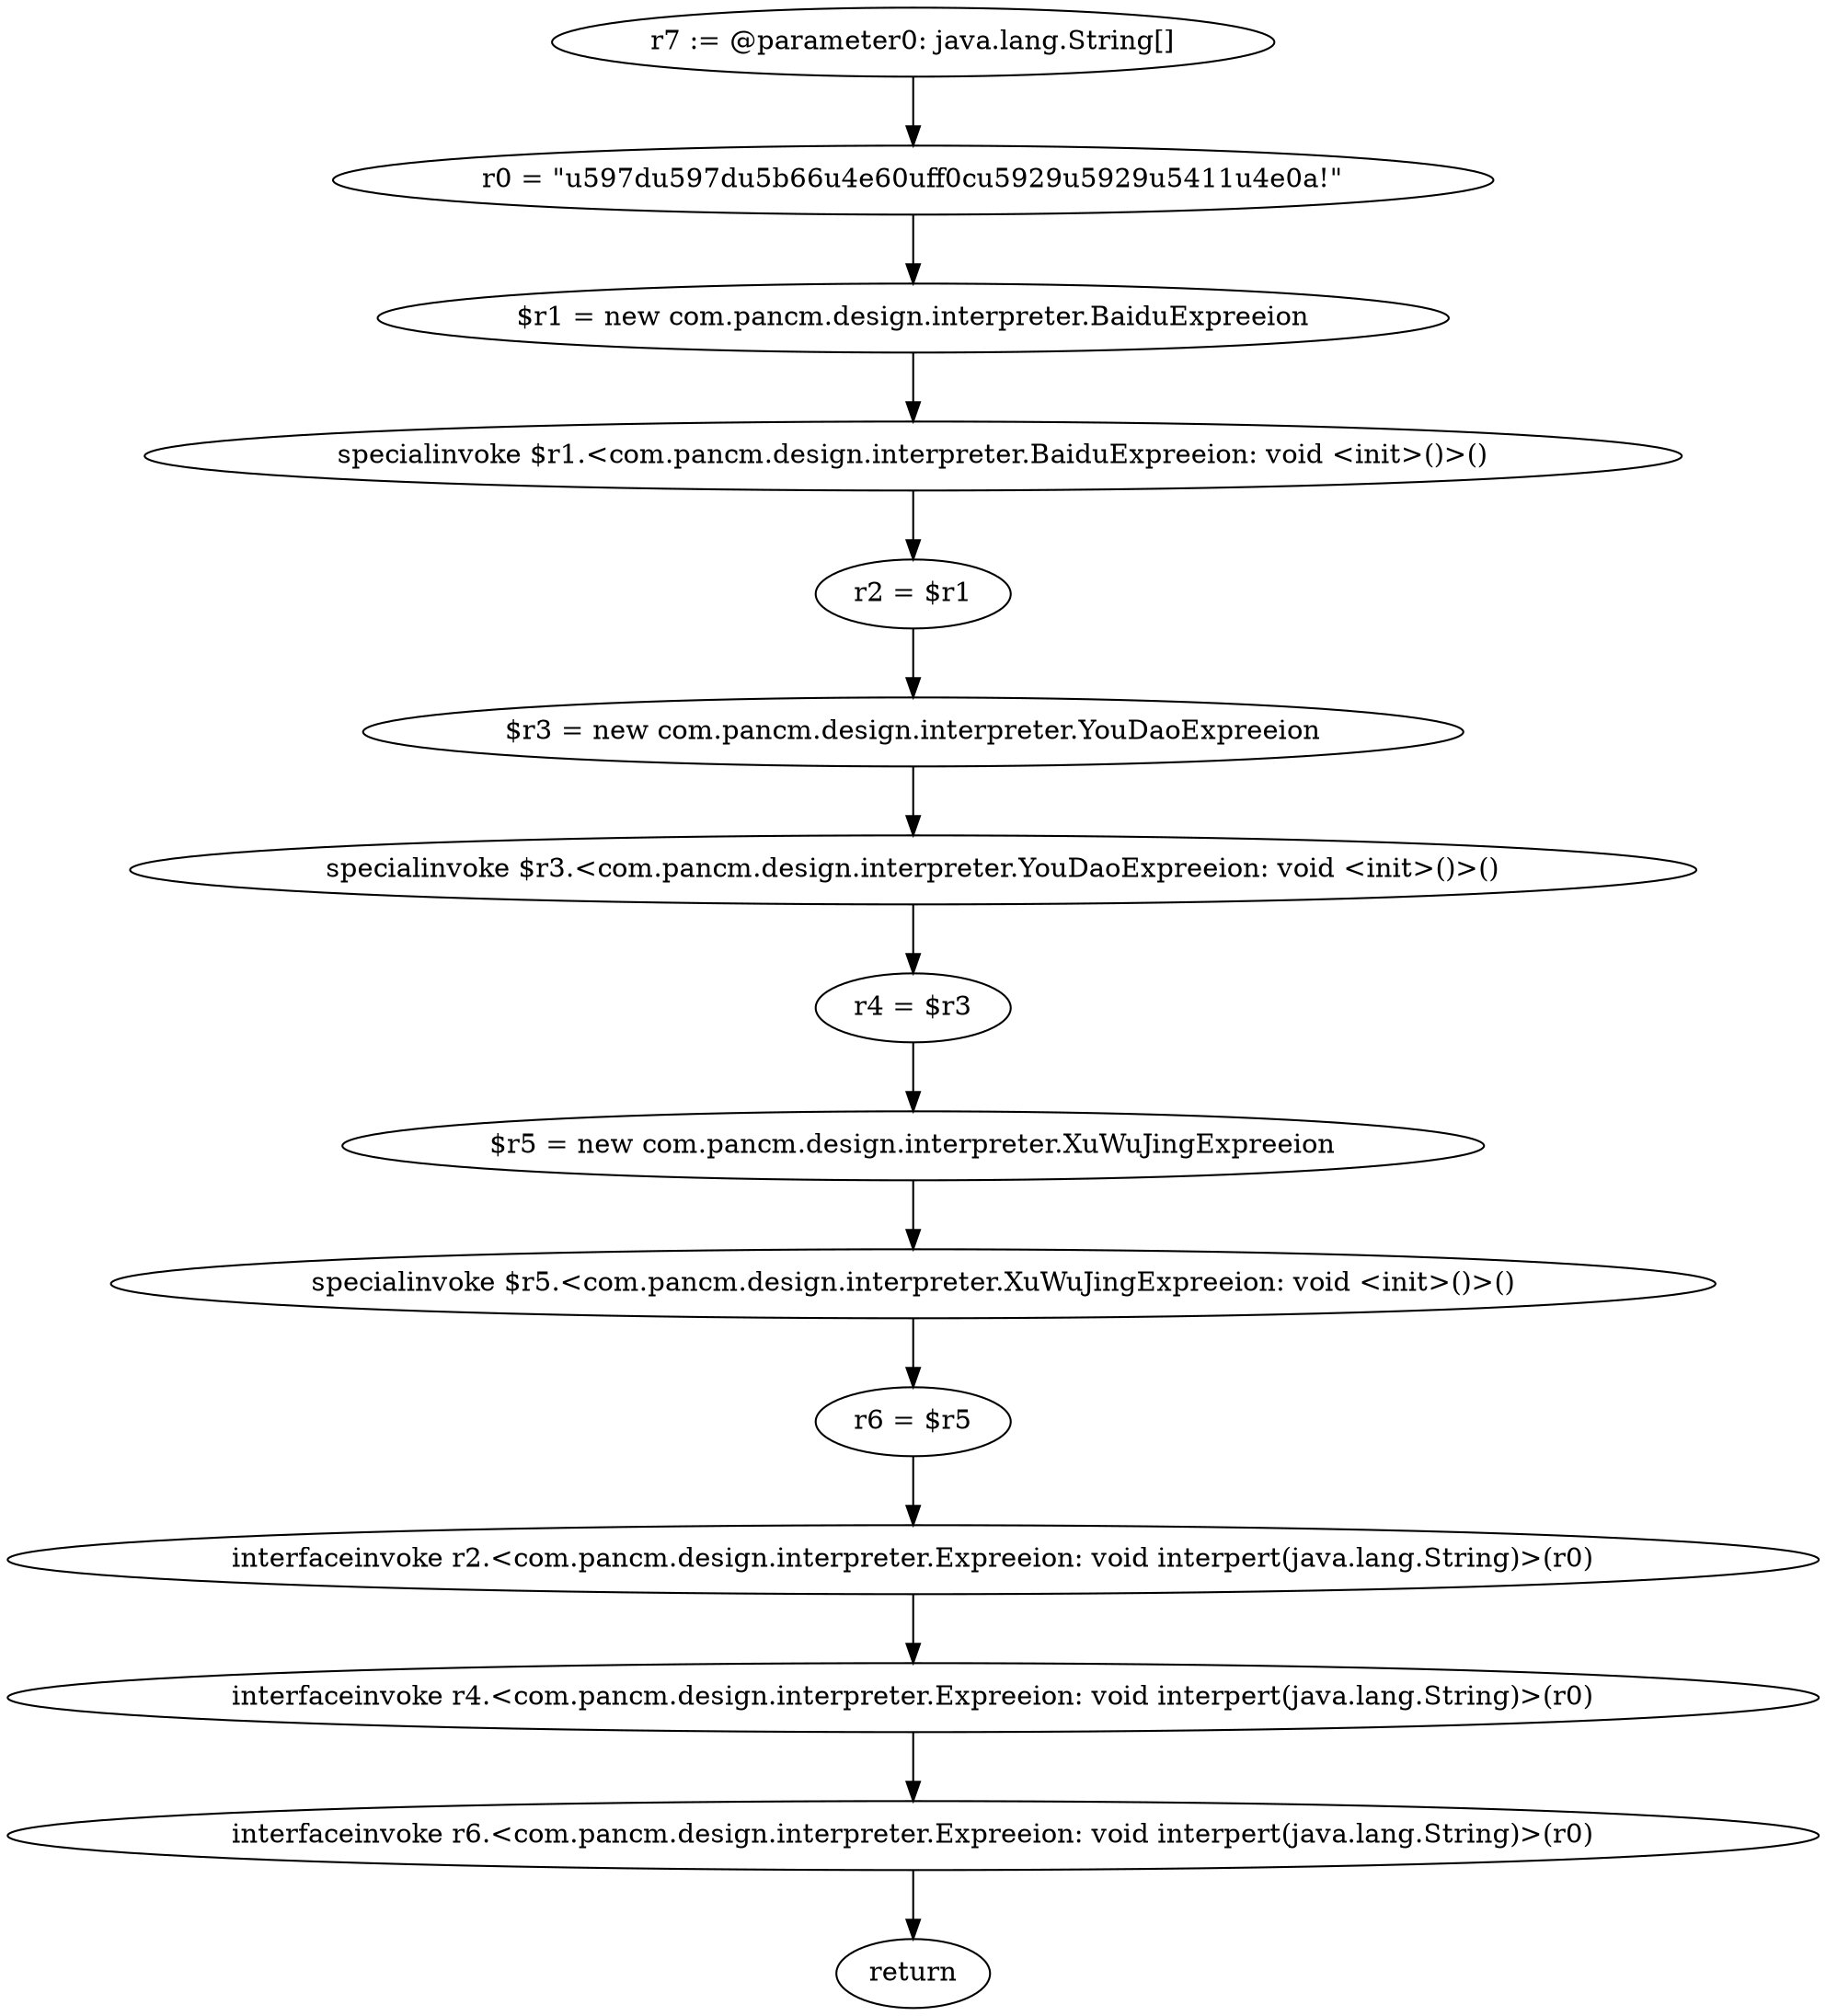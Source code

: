 digraph "unitGraph" {
    "r7 := @parameter0: java.lang.String[]"
    "r0 = \"\u597d\u597d\u5b66\u4e60\uff0c\u5929\u5929\u5411\u4e0a!\""
    "$r1 = new com.pancm.design.interpreter.BaiduExpreeion"
    "specialinvoke $r1.<com.pancm.design.interpreter.BaiduExpreeion: void <init>()>()"
    "r2 = $r1"
    "$r3 = new com.pancm.design.interpreter.YouDaoExpreeion"
    "specialinvoke $r3.<com.pancm.design.interpreter.YouDaoExpreeion: void <init>()>()"
    "r4 = $r3"
    "$r5 = new com.pancm.design.interpreter.XuWuJingExpreeion"
    "specialinvoke $r5.<com.pancm.design.interpreter.XuWuJingExpreeion: void <init>()>()"
    "r6 = $r5"
    "interfaceinvoke r2.<com.pancm.design.interpreter.Expreeion: void interpert(java.lang.String)>(r0)"
    "interfaceinvoke r4.<com.pancm.design.interpreter.Expreeion: void interpert(java.lang.String)>(r0)"
    "interfaceinvoke r6.<com.pancm.design.interpreter.Expreeion: void interpert(java.lang.String)>(r0)"
    "return"
    "r7 := @parameter0: java.lang.String[]"->"r0 = \"\u597d\u597d\u5b66\u4e60\uff0c\u5929\u5929\u5411\u4e0a!\"";
    "r0 = \"\u597d\u597d\u5b66\u4e60\uff0c\u5929\u5929\u5411\u4e0a!\""->"$r1 = new com.pancm.design.interpreter.BaiduExpreeion";
    "$r1 = new com.pancm.design.interpreter.BaiduExpreeion"->"specialinvoke $r1.<com.pancm.design.interpreter.BaiduExpreeion: void <init>()>()";
    "specialinvoke $r1.<com.pancm.design.interpreter.BaiduExpreeion: void <init>()>()"->"r2 = $r1";
    "r2 = $r1"->"$r3 = new com.pancm.design.interpreter.YouDaoExpreeion";
    "$r3 = new com.pancm.design.interpreter.YouDaoExpreeion"->"specialinvoke $r3.<com.pancm.design.interpreter.YouDaoExpreeion: void <init>()>()";
    "specialinvoke $r3.<com.pancm.design.interpreter.YouDaoExpreeion: void <init>()>()"->"r4 = $r3";
    "r4 = $r3"->"$r5 = new com.pancm.design.interpreter.XuWuJingExpreeion";
    "$r5 = new com.pancm.design.interpreter.XuWuJingExpreeion"->"specialinvoke $r5.<com.pancm.design.interpreter.XuWuJingExpreeion: void <init>()>()";
    "specialinvoke $r5.<com.pancm.design.interpreter.XuWuJingExpreeion: void <init>()>()"->"r6 = $r5";
    "r6 = $r5"->"interfaceinvoke r2.<com.pancm.design.interpreter.Expreeion: void interpert(java.lang.String)>(r0)";
    "interfaceinvoke r2.<com.pancm.design.interpreter.Expreeion: void interpert(java.lang.String)>(r0)"->"interfaceinvoke r4.<com.pancm.design.interpreter.Expreeion: void interpert(java.lang.String)>(r0)";
    "interfaceinvoke r4.<com.pancm.design.interpreter.Expreeion: void interpert(java.lang.String)>(r0)"->"interfaceinvoke r6.<com.pancm.design.interpreter.Expreeion: void interpert(java.lang.String)>(r0)";
    "interfaceinvoke r6.<com.pancm.design.interpreter.Expreeion: void interpert(java.lang.String)>(r0)"->"return";
}
